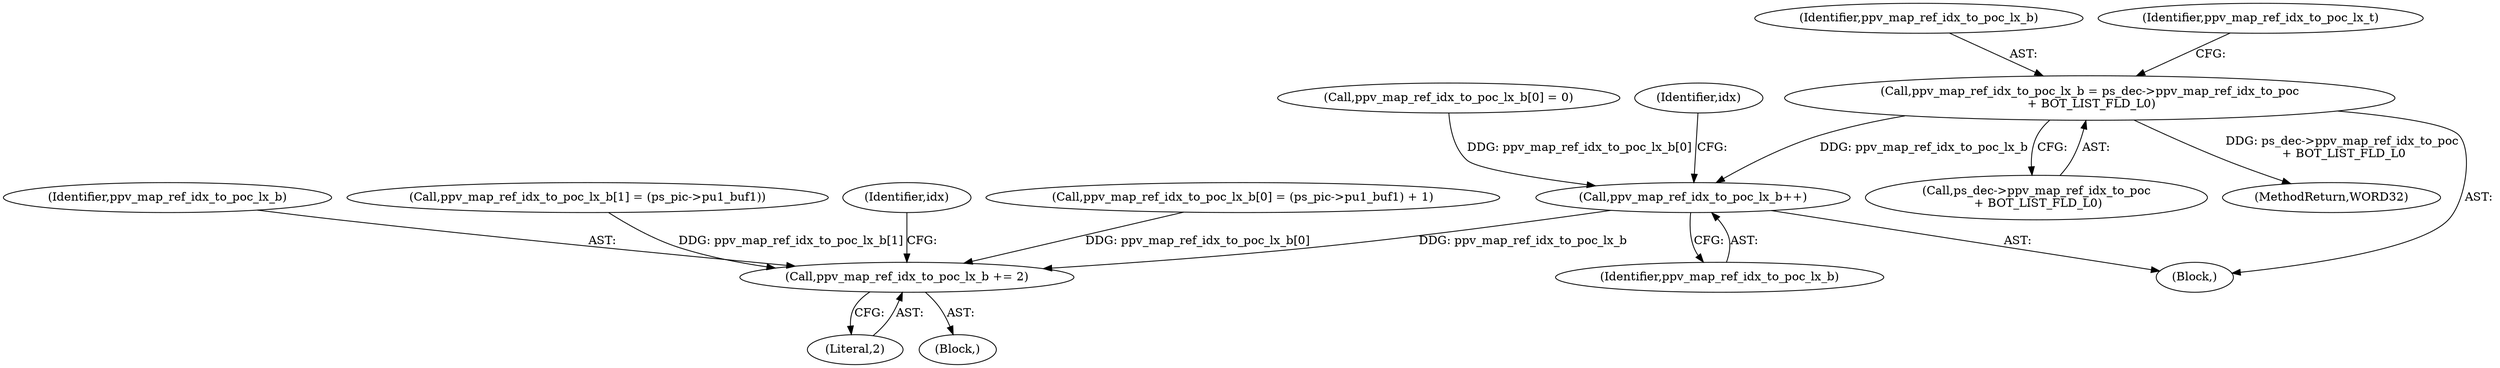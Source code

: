 digraph "0_Android_943323f1d9d3dd5c2634deb26cbe72343ca6b3db_0@integer" {
"1000590" [label="(Call,ppv_map_ref_idx_to_poc_lx_b = ps_dec->ppv_map_ref_idx_to_poc\n + BOT_LIST_FLD_L0)"];
"1000609" [label="(Call,ppv_map_ref_idx_to_poc_lx_b++)"];
"1000671" [label="(Call,ppv_map_ref_idx_to_poc_lx_b += 2)"];
"1000604" [label="(Call,ppv_map_ref_idx_to_poc_lx_b[0] = 0)"];
"1000592" [label="(Call,ps_dec->ppv_map_ref_idx_to_poc\n + BOT_LIST_FLD_L0)"];
"1000672" [label="(Identifier,ppv_map_ref_idx_to_poc_lx_b)"];
"1000610" [label="(Identifier,ppv_map_ref_idx_to_poc_lx_b)"];
"1000643" [label="(Call,ppv_map_ref_idx_to_poc_lx_b[1] = (ps_pic->pu1_buf1))"];
"1000673" [label="(Literal,2)"];
"1000591" [label="(Identifier,ppv_map_ref_idx_to_poc_lx_b)"];
"1001235" [label="(MethodReturn,WORD32)"];
"1000625" [label="(Identifier,idx)"];
"1000613" [label="(Identifier,idx)"];
"1000609" [label="(Call,ppv_map_ref_idx_to_poc_lx_b++)"];
"1000650" [label="(Call,ppv_map_ref_idx_to_poc_lx_b[0] = (ps_pic->pu1_buf1) + 1)"];
"1000590" [label="(Call,ppv_map_ref_idx_to_poc_lx_b = ps_dec->ppv_map_ref_idx_to_poc\n + BOT_LIST_FLD_L0)"];
"1000599" [label="(Identifier,ppv_map_ref_idx_to_poc_lx_t)"];
"1000671" [label="(Call,ppv_map_ref_idx_to_poc_lx_b += 2)"];
"1000580" [label="(Block,)"];
"1000626" [label="(Block,)"];
"1000590" -> "1000580"  [label="AST: "];
"1000590" -> "1000592"  [label="CFG: "];
"1000591" -> "1000590"  [label="AST: "];
"1000592" -> "1000590"  [label="AST: "];
"1000599" -> "1000590"  [label="CFG: "];
"1000590" -> "1001235"  [label="DDG: ps_dec->ppv_map_ref_idx_to_poc\n + BOT_LIST_FLD_L0"];
"1000590" -> "1000609"  [label="DDG: ppv_map_ref_idx_to_poc_lx_b"];
"1000609" -> "1000580"  [label="AST: "];
"1000609" -> "1000610"  [label="CFG: "];
"1000610" -> "1000609"  [label="AST: "];
"1000613" -> "1000609"  [label="CFG: "];
"1000604" -> "1000609"  [label="DDG: ppv_map_ref_idx_to_poc_lx_b[0]"];
"1000609" -> "1000671"  [label="DDG: ppv_map_ref_idx_to_poc_lx_b"];
"1000671" -> "1000626"  [label="AST: "];
"1000671" -> "1000673"  [label="CFG: "];
"1000672" -> "1000671"  [label="AST: "];
"1000673" -> "1000671"  [label="AST: "];
"1000625" -> "1000671"  [label="CFG: "];
"1000650" -> "1000671"  [label="DDG: ppv_map_ref_idx_to_poc_lx_b[0]"];
"1000643" -> "1000671"  [label="DDG: ppv_map_ref_idx_to_poc_lx_b[1]"];
}
